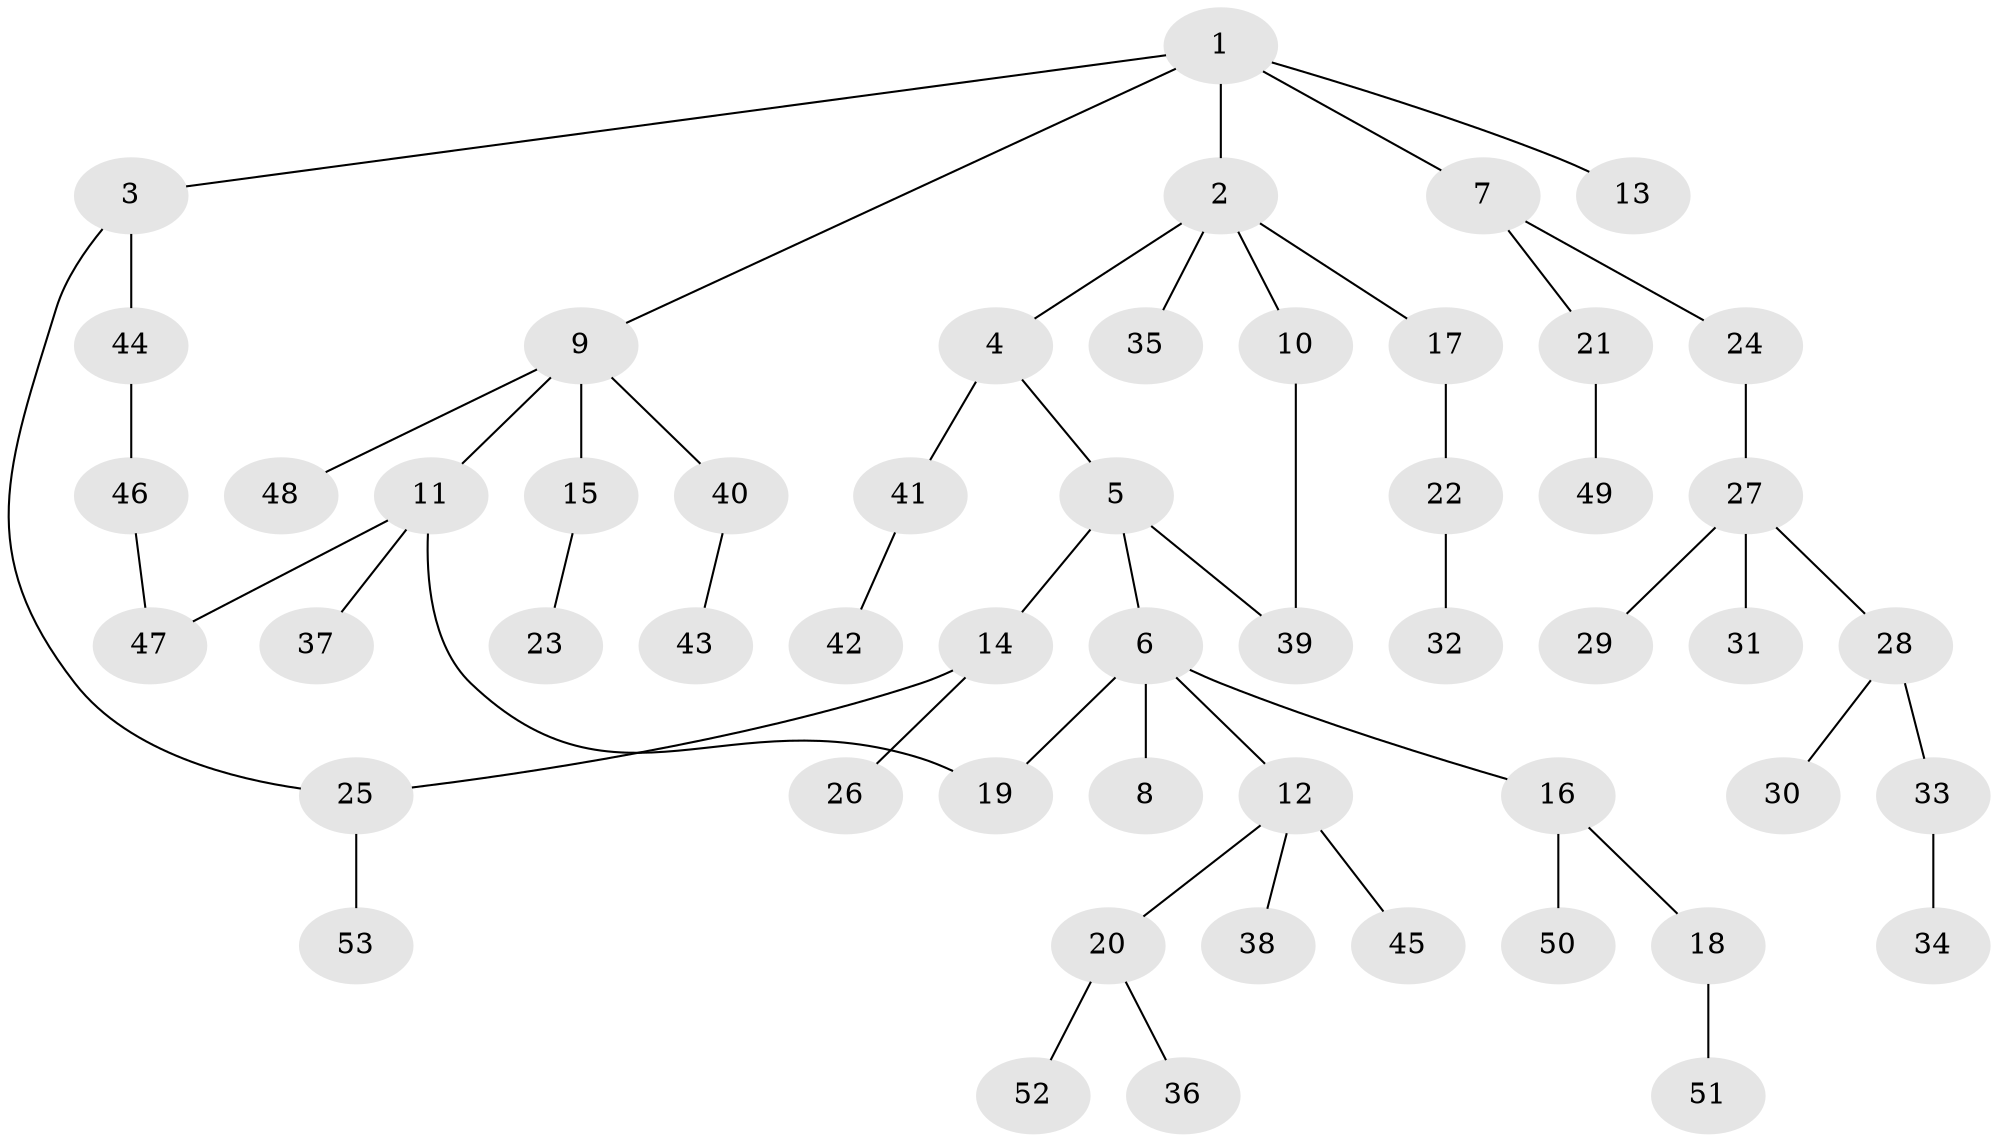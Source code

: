 // Generated by graph-tools (version 1.1) at 2025/25/03/09/25 03:25:28]
// undirected, 53 vertices, 56 edges
graph export_dot {
graph [start="1"]
  node [color=gray90,style=filled];
  1;
  2;
  3;
  4;
  5;
  6;
  7;
  8;
  9;
  10;
  11;
  12;
  13;
  14;
  15;
  16;
  17;
  18;
  19;
  20;
  21;
  22;
  23;
  24;
  25;
  26;
  27;
  28;
  29;
  30;
  31;
  32;
  33;
  34;
  35;
  36;
  37;
  38;
  39;
  40;
  41;
  42;
  43;
  44;
  45;
  46;
  47;
  48;
  49;
  50;
  51;
  52;
  53;
  1 -- 2;
  1 -- 3;
  1 -- 7;
  1 -- 9;
  1 -- 13;
  2 -- 4;
  2 -- 10;
  2 -- 17;
  2 -- 35;
  3 -- 44;
  3 -- 25;
  4 -- 5;
  4 -- 41;
  5 -- 6;
  5 -- 14;
  5 -- 39;
  6 -- 8;
  6 -- 12;
  6 -- 16;
  6 -- 19;
  7 -- 21;
  7 -- 24;
  9 -- 11;
  9 -- 15;
  9 -- 40;
  9 -- 48;
  10 -- 39;
  11 -- 37;
  11 -- 47;
  11 -- 19;
  12 -- 20;
  12 -- 38;
  12 -- 45;
  14 -- 25;
  14 -- 26;
  15 -- 23;
  16 -- 18;
  16 -- 50;
  17 -- 22;
  18 -- 51;
  20 -- 36;
  20 -- 52;
  21 -- 49;
  22 -- 32;
  24 -- 27;
  25 -- 53;
  27 -- 28;
  27 -- 29;
  27 -- 31;
  28 -- 30;
  28 -- 33;
  33 -- 34;
  40 -- 43;
  41 -- 42;
  44 -- 46;
  46 -- 47;
}
